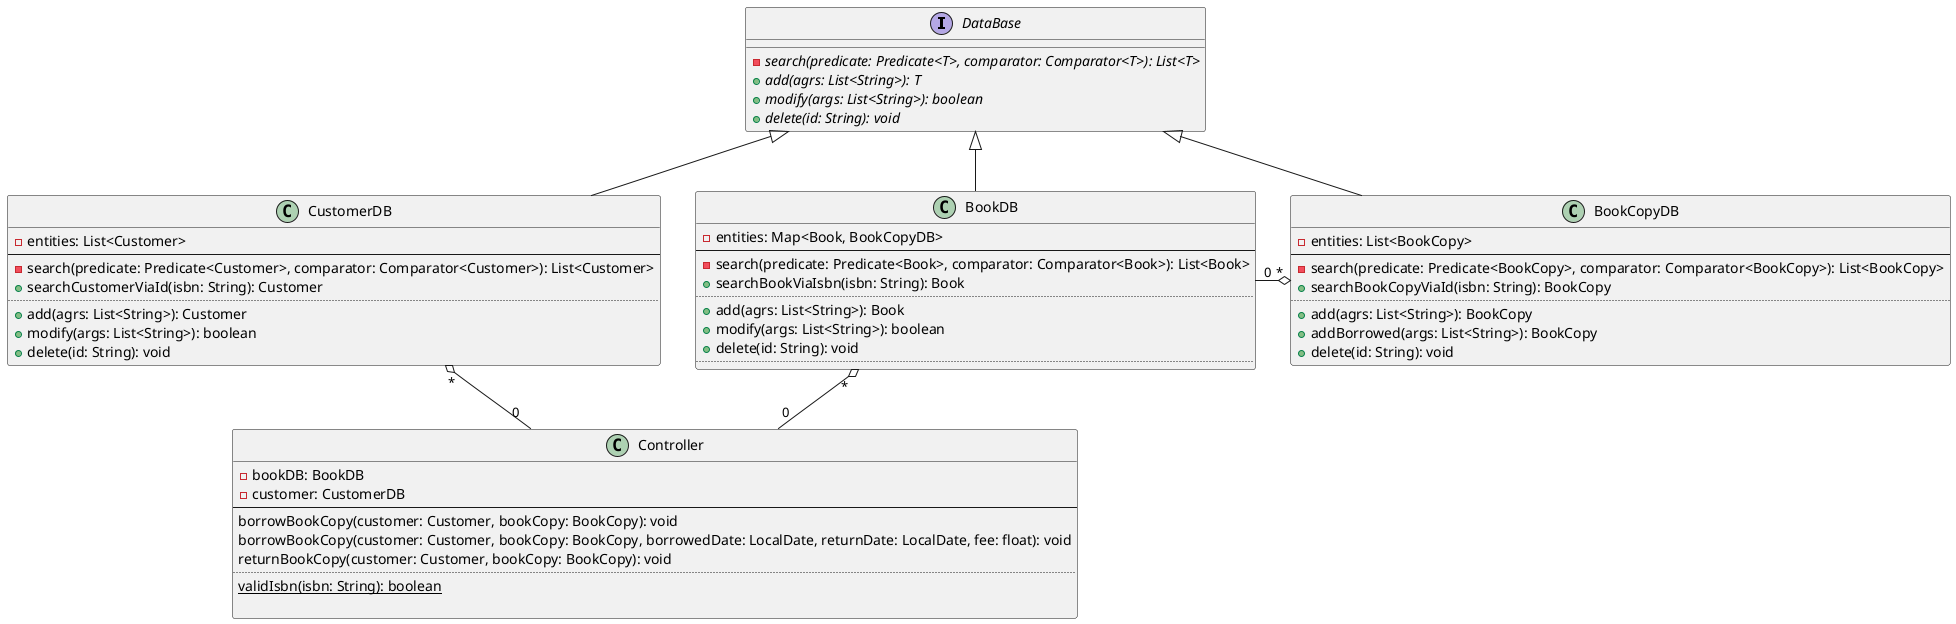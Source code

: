 @startuml ex

interface DataBase {
	{abstract} - search(predicate: Predicate<T>, comparator: Comparator<T>): List<T>
	{abstract} + add(agrs: List<String>): T
	{abstract} + modify(args: List<String>): boolean
	{abstract} + delete(id: String): void
}

class BookDB {
	- entities: Map<Book, BookCopyDB>
	--
	- search(predicate: Predicate<Book>, comparator: Comparator<Book>): List<Book>
	+ searchBookViaIsbn(isbn: String): Book
	..
	+ add(agrs: List<String>): Book
	+ modify(args: List<String>): boolean
	+ delete(id: String): void 
	..
}

class CustomerDB {
	- entities: List<Customer>
	--
	- search(predicate: Predicate<Customer>, comparator: Comparator<Customer>): List<Customer>
	+ searchCustomerViaId(isbn: String): Customer
	..
	+ add(agrs: List<String>): Customer
	+ modify(args: List<String>): boolean
	+ delete(id: String): void
}

class BookCopyDB {
	- entities: List<BookCopy>
	--
	- search(predicate: Predicate<BookCopy>, comparator: Comparator<BookCopy>): List<BookCopy>
	+ searchBookCopyViaId(isbn: String): BookCopy
	..
	+ add(agrs: List<String>): BookCopy
	+ addBorrowed(args: List<String>): BookCopy
	+ delete(id: String): void
}

class Controller {
	- bookDB: BookDB
	- customer: CustomerDB
	--
	borrowBookCopy(customer: Customer, bookCopy: BookCopy): void
	borrowBookCopy(customer: Customer, bookCopy: BookCopy, borrowedDate: LocalDate, returnDate: LocalDate, fee: float): void
	returnBookCopy(customer: Customer, bookCopy: BookCopy): void
	..
	{static} validIsbn(isbn: String): boolean

}

BookDB -up-|> DataBase
CustomerDB -up-|> DataBase
BookCopyDB -up-|> DataBase

Controller "0" -up-o "*" BookDB
Controller "0" -up-o "*" CustomerDB
BookDB "0" -ri-o "*" BookCopyDB


@enduml